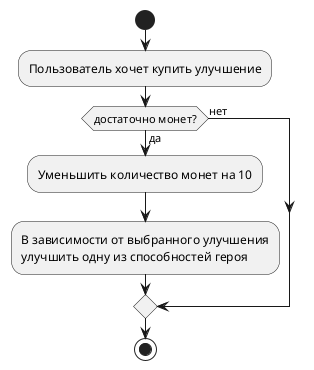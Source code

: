 @startuml
start
:Пользователь хочет купить улучшение;
if (достаточно монет?) then (да)
  :Уменьшить количество монет на 10;
  :В зависимости от выбранного улучшения
  улучшить одну из способностей героя;
else (нет)
endif
stop
@enduml
